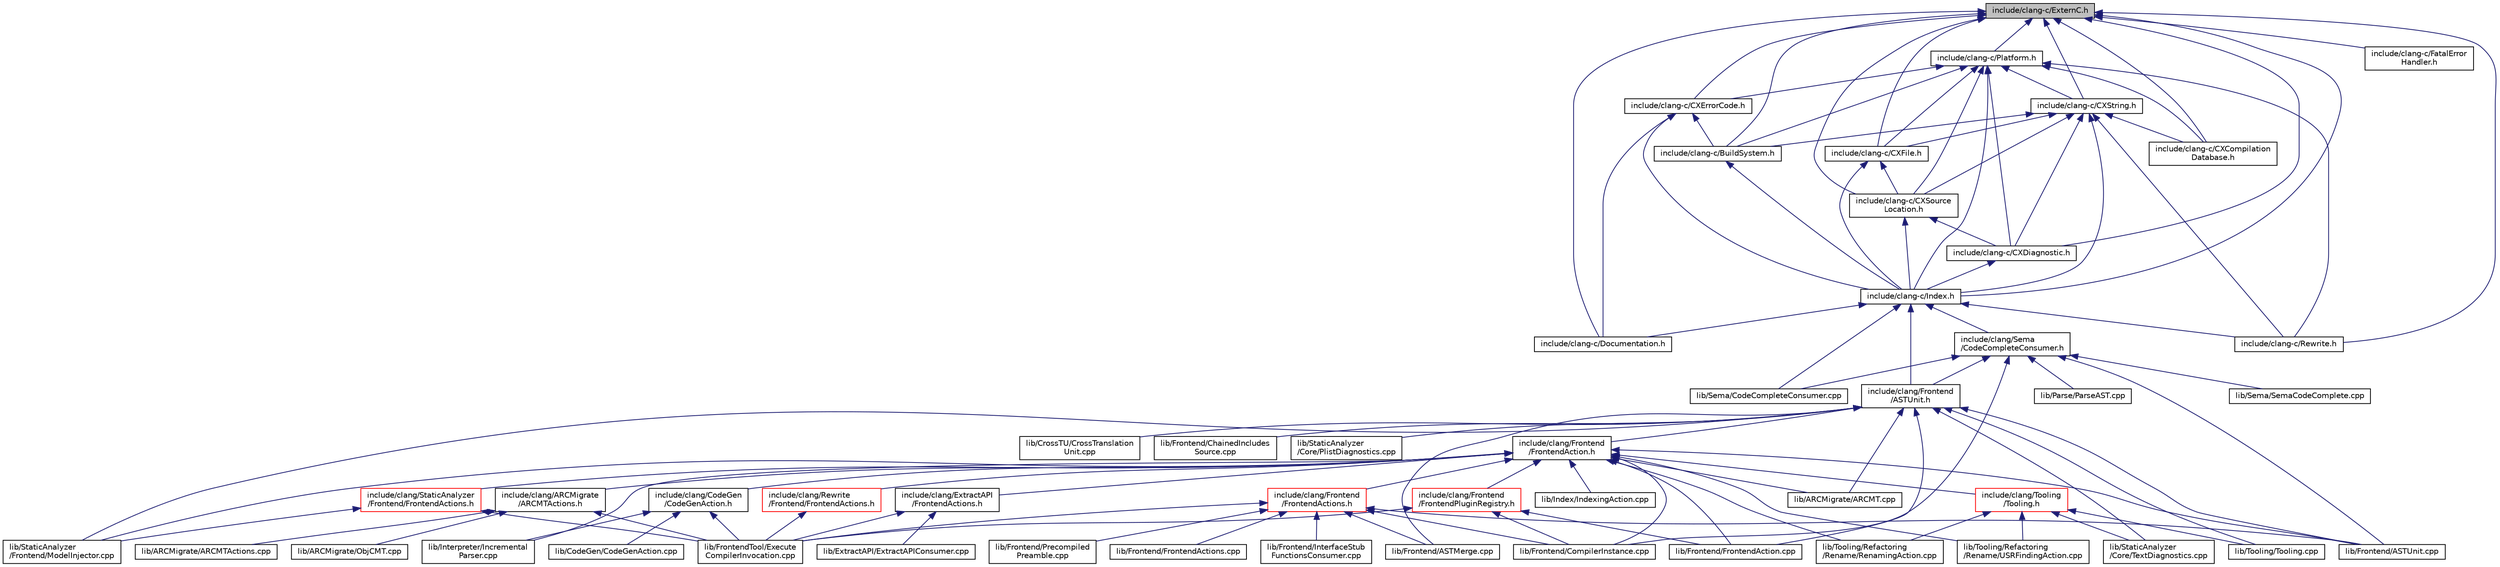 digraph "include/clang-c/ExternC.h"
{
 // LATEX_PDF_SIZE
  bgcolor="transparent";
  edge [fontname="Helvetica",fontsize="10",labelfontname="Helvetica",labelfontsize="10"];
  node [fontname="Helvetica",fontsize="10",shape=record];
  Node1 [label="include/clang-c/ExternC.h",height=0.2,width=0.4,color="black", fillcolor="grey75", style="filled", fontcolor="black",tooltip=" "];
  Node1 -> Node2 [dir="back",color="midnightblue",fontsize="10",style="solid",fontname="Helvetica"];
  Node2 [label="include/clang-c/BuildSystem.h",height=0.2,width=0.4,color="black",URL="$BuildSystem_8h.html",tooltip=" "];
  Node2 -> Node3 [dir="back",color="midnightblue",fontsize="10",style="solid",fontname="Helvetica"];
  Node3 [label="include/clang-c/Index.h",height=0.2,width=0.4,color="black",URL="$Index_8h.html",tooltip=" "];
  Node3 -> Node4 [dir="back",color="midnightblue",fontsize="10",style="solid",fontname="Helvetica"];
  Node4 [label="include/clang/Frontend\l/ASTUnit.h",height=0.2,width=0.4,color="black",URL="$ASTUnit_8h.html",tooltip=" "];
  Node4 -> Node5 [dir="back",color="midnightblue",fontsize="10",style="solid",fontname="Helvetica"];
  Node5 [label="include/clang/Frontend\l/FrontendAction.h",height=0.2,width=0.4,color="black",URL="$FrontendAction_8h.html",tooltip=" "];
  Node5 -> Node6 [dir="back",color="midnightblue",fontsize="10",style="solid",fontname="Helvetica"];
  Node6 [label="include/clang/ARCMigrate\l/ARCMTActions.h",height=0.2,width=0.4,color="black",URL="$ARCMTActions_8h.html",tooltip=" "];
  Node6 -> Node7 [dir="back",color="midnightblue",fontsize="10",style="solid",fontname="Helvetica"];
  Node7 [label="lib/ARCMigrate/ARCMTActions.cpp",height=0.2,width=0.4,color="black",URL="$ARCMTActions_8cpp.html",tooltip=" "];
  Node6 -> Node8 [dir="back",color="midnightblue",fontsize="10",style="solid",fontname="Helvetica"];
  Node8 [label="lib/ARCMigrate/ObjCMT.cpp",height=0.2,width=0.4,color="black",URL="$ObjCMT_8cpp.html",tooltip=" "];
  Node6 -> Node9 [dir="back",color="midnightblue",fontsize="10",style="solid",fontname="Helvetica"];
  Node9 [label="lib/FrontendTool/Execute\lCompilerInvocation.cpp",height=0.2,width=0.4,color="black",URL="$ExecuteCompilerInvocation_8cpp.html",tooltip=" "];
  Node5 -> Node10 [dir="back",color="midnightblue",fontsize="10",style="solid",fontname="Helvetica"];
  Node10 [label="include/clang/CodeGen\l/CodeGenAction.h",height=0.2,width=0.4,color="black",URL="$CodeGenAction_8h.html",tooltip=" "];
  Node10 -> Node11 [dir="back",color="midnightblue",fontsize="10",style="solid",fontname="Helvetica"];
  Node11 [label="lib/CodeGen/CodeGenAction.cpp",height=0.2,width=0.4,color="black",URL="$CodeGenAction_8cpp.html",tooltip=" "];
  Node10 -> Node9 [dir="back",color="midnightblue",fontsize="10",style="solid",fontname="Helvetica"];
  Node10 -> Node12 [dir="back",color="midnightblue",fontsize="10",style="solid",fontname="Helvetica"];
  Node12 [label="lib/Interpreter/Incremental\lParser.cpp",height=0.2,width=0.4,color="black",URL="$IncrementalParser_8cpp.html",tooltip=" "];
  Node5 -> Node13 [dir="back",color="midnightblue",fontsize="10",style="solid",fontname="Helvetica"];
  Node13 [label="include/clang/ExtractAPI\l/FrontendActions.h",height=0.2,width=0.4,color="black",URL="$ExtractAPI_2FrontendActions_8h.html",tooltip=" "];
  Node13 -> Node14 [dir="back",color="midnightblue",fontsize="10",style="solid",fontname="Helvetica"];
  Node14 [label="lib/ExtractAPI/ExtractAPIConsumer.cpp",height=0.2,width=0.4,color="black",URL="$ExtractAPIConsumer_8cpp.html",tooltip=" "];
  Node13 -> Node9 [dir="back",color="midnightblue",fontsize="10",style="solid",fontname="Helvetica"];
  Node5 -> Node15 [dir="back",color="midnightblue",fontsize="10",style="solid",fontname="Helvetica"];
  Node15 [label="include/clang/Frontend\l/FrontendActions.h",height=0.2,width=0.4,color="red",URL="$Frontend_2FrontendActions_8h.html",tooltip=" "];
  Node15 -> Node16 [dir="back",color="midnightblue",fontsize="10",style="solid",fontname="Helvetica"];
  Node16 [label="lib/Frontend/ASTMerge.cpp",height=0.2,width=0.4,color="black",URL="$ASTMerge_8cpp.html",tooltip=" "];
  Node15 -> Node17 [dir="back",color="midnightblue",fontsize="10",style="solid",fontname="Helvetica"];
  Node17 [label="lib/Frontend/ASTUnit.cpp",height=0.2,width=0.4,color="black",URL="$ASTUnit_8cpp.html",tooltip=" "];
  Node15 -> Node18 [dir="back",color="midnightblue",fontsize="10",style="solid",fontname="Helvetica"];
  Node18 [label="lib/Frontend/CompilerInstance.cpp",height=0.2,width=0.4,color="black",URL="$CompilerInstance_8cpp.html",tooltip=" "];
  Node15 -> Node19 [dir="back",color="midnightblue",fontsize="10",style="solid",fontname="Helvetica"];
  Node19 [label="lib/Frontend/FrontendActions.cpp",height=0.2,width=0.4,color="black",URL="$Frontend_2FrontendActions_8cpp.html",tooltip=" "];
  Node15 -> Node20 [dir="back",color="midnightblue",fontsize="10",style="solid",fontname="Helvetica"];
  Node20 [label="lib/Frontend/InterfaceStub\lFunctionsConsumer.cpp",height=0.2,width=0.4,color="black",URL="$InterfaceStubFunctionsConsumer_8cpp.html",tooltip=" "];
  Node15 -> Node21 [dir="back",color="midnightblue",fontsize="10",style="solid",fontname="Helvetica"];
  Node21 [label="lib/Frontend/Precompiled\lPreamble.cpp",height=0.2,width=0.4,color="black",URL="$PrecompiledPreamble_8cpp.html",tooltip=" "];
  Node15 -> Node9 [dir="back",color="midnightblue",fontsize="10",style="solid",fontname="Helvetica"];
  Node5 -> Node25 [dir="back",color="midnightblue",fontsize="10",style="solid",fontname="Helvetica"];
  Node25 [label="include/clang/Frontend\l/FrontendPluginRegistry.h",height=0.2,width=0.4,color="red",URL="$FrontendPluginRegistry_8h.html",tooltip=" "];
  Node25 -> Node18 [dir="back",color="midnightblue",fontsize="10",style="solid",fontname="Helvetica"];
  Node25 -> Node27 [dir="back",color="midnightblue",fontsize="10",style="solid",fontname="Helvetica"];
  Node27 [label="lib/Frontend/FrontendAction.cpp",height=0.2,width=0.4,color="black",URL="$FrontendAction_8cpp.html",tooltip=" "];
  Node25 -> Node9 [dir="back",color="midnightblue",fontsize="10",style="solid",fontname="Helvetica"];
  Node5 -> Node28 [dir="back",color="midnightblue",fontsize="10",style="solid",fontname="Helvetica"];
  Node28 [label="include/clang/Rewrite\l/Frontend/FrontendActions.h",height=0.2,width=0.4,color="red",URL="$Rewrite_2Frontend_2FrontendActions_8h.html",tooltip=" "];
  Node28 -> Node9 [dir="back",color="midnightblue",fontsize="10",style="solid",fontname="Helvetica"];
  Node5 -> Node29 [dir="back",color="midnightblue",fontsize="10",style="solid",fontname="Helvetica"];
  Node29 [label="include/clang/StaticAnalyzer\l/Frontend/FrontendActions.h",height=0.2,width=0.4,color="red",URL="$StaticAnalyzer_2Frontend_2FrontendActions_8h.html",tooltip=" "];
  Node29 -> Node9 [dir="back",color="midnightblue",fontsize="10",style="solid",fontname="Helvetica"];
  Node29 -> Node32 [dir="back",color="midnightblue",fontsize="10",style="solid",fontname="Helvetica"];
  Node32 [label="lib/StaticAnalyzer\l/Frontend/ModelInjector.cpp",height=0.2,width=0.4,color="black",URL="$ModelInjector_8cpp.html",tooltip=" "];
  Node5 -> Node33 [dir="back",color="midnightblue",fontsize="10",style="solid",fontname="Helvetica"];
  Node33 [label="include/clang/Tooling\l/Tooling.h",height=0.2,width=0.4,color="red",URL="$Tooling_8h.html",tooltip=" "];
  Node33 -> Node52 [dir="back",color="midnightblue",fontsize="10",style="solid",fontname="Helvetica"];
  Node52 [label="lib/StaticAnalyzer\l/Core/TextDiagnostics.cpp",height=0.2,width=0.4,color="black",URL="$TextDiagnostics_8cpp.html",tooltip=" "];
  Node33 -> Node44 [dir="back",color="midnightblue",fontsize="10",style="solid",fontname="Helvetica"];
  Node44 [label="lib/Tooling/Refactoring\l/Rename/RenamingAction.cpp",height=0.2,width=0.4,color="black",URL="$RenamingAction_8cpp.html",tooltip=" "];
  Node33 -> Node50 [dir="back",color="midnightblue",fontsize="10",style="solid",fontname="Helvetica"];
  Node50 [label="lib/Tooling/Refactoring\l/Rename/USRFindingAction.cpp",height=0.2,width=0.4,color="black",URL="$USRFindingAction_8cpp.html",tooltip=" "];
  Node33 -> Node58 [dir="back",color="midnightblue",fontsize="10",style="solid",fontname="Helvetica"];
  Node58 [label="lib/Tooling/Tooling.cpp",height=0.2,width=0.4,color="black",URL="$Tooling_8cpp.html",tooltip=" "];
  Node5 -> Node59 [dir="back",color="midnightblue",fontsize="10",style="solid",fontname="Helvetica"];
  Node59 [label="lib/ARCMigrate/ARCMT.cpp",height=0.2,width=0.4,color="black",URL="$ARCMT_8cpp.html",tooltip=" "];
  Node5 -> Node17 [dir="back",color="midnightblue",fontsize="10",style="solid",fontname="Helvetica"];
  Node5 -> Node18 [dir="back",color="midnightblue",fontsize="10",style="solid",fontname="Helvetica"];
  Node5 -> Node27 [dir="back",color="midnightblue",fontsize="10",style="solid",fontname="Helvetica"];
  Node5 -> Node60 [dir="back",color="midnightblue",fontsize="10",style="solid",fontname="Helvetica"];
  Node60 [label="lib/Index/IndexingAction.cpp",height=0.2,width=0.4,color="black",URL="$IndexingAction_8cpp.html",tooltip=" "];
  Node5 -> Node12 [dir="back",color="midnightblue",fontsize="10",style="solid",fontname="Helvetica"];
  Node5 -> Node32 [dir="back",color="midnightblue",fontsize="10",style="solid",fontname="Helvetica"];
  Node5 -> Node44 [dir="back",color="midnightblue",fontsize="10",style="solid",fontname="Helvetica"];
  Node5 -> Node50 [dir="back",color="midnightblue",fontsize="10",style="solid",fontname="Helvetica"];
  Node4 -> Node59 [dir="back",color="midnightblue",fontsize="10",style="solid",fontname="Helvetica"];
  Node4 -> Node61 [dir="back",color="midnightblue",fontsize="10",style="solid",fontname="Helvetica"];
  Node61 [label="lib/CrossTU/CrossTranslation\lUnit.cpp",height=0.2,width=0.4,color="black",URL="$CrossTranslationUnit_8cpp.html",tooltip=" "];
  Node4 -> Node16 [dir="back",color="midnightblue",fontsize="10",style="solid",fontname="Helvetica"];
  Node4 -> Node17 [dir="back",color="midnightblue",fontsize="10",style="solid",fontname="Helvetica"];
  Node4 -> Node62 [dir="back",color="midnightblue",fontsize="10",style="solid",fontname="Helvetica"];
  Node62 [label="lib/Frontend/ChainedIncludes\lSource.cpp",height=0.2,width=0.4,color="black",URL="$ChainedIncludesSource_8cpp.html",tooltip=" "];
  Node4 -> Node27 [dir="back",color="midnightblue",fontsize="10",style="solid",fontname="Helvetica"];
  Node4 -> Node63 [dir="back",color="midnightblue",fontsize="10",style="solid",fontname="Helvetica"];
  Node63 [label="lib/StaticAnalyzer\l/Core/PlistDiagnostics.cpp",height=0.2,width=0.4,color="black",URL="$PlistDiagnostics_8cpp.html",tooltip=" "];
  Node4 -> Node52 [dir="back",color="midnightblue",fontsize="10",style="solid",fontname="Helvetica"];
  Node4 -> Node32 [dir="back",color="midnightblue",fontsize="10",style="solid",fontname="Helvetica"];
  Node4 -> Node58 [dir="back",color="midnightblue",fontsize="10",style="solid",fontname="Helvetica"];
  Node3 -> Node64 [dir="back",color="midnightblue",fontsize="10",style="solid",fontname="Helvetica"];
  Node64 [label="include/clang/Sema\l/CodeCompleteConsumer.h",height=0.2,width=0.4,color="black",URL="$CodeCompleteConsumer_8h.html",tooltip=" "];
  Node64 -> Node4 [dir="back",color="midnightblue",fontsize="10",style="solid",fontname="Helvetica"];
  Node64 -> Node17 [dir="back",color="midnightblue",fontsize="10",style="solid",fontname="Helvetica"];
  Node64 -> Node18 [dir="back",color="midnightblue",fontsize="10",style="solid",fontname="Helvetica"];
  Node64 -> Node65 [dir="back",color="midnightblue",fontsize="10",style="solid",fontname="Helvetica"];
  Node65 [label="lib/Parse/ParseAST.cpp",height=0.2,width=0.4,color="black",URL="$ParseAST_8cpp.html",tooltip=" "];
  Node64 -> Node66 [dir="back",color="midnightblue",fontsize="10",style="solid",fontname="Helvetica"];
  Node66 [label="lib/Sema/CodeCompleteConsumer.cpp",height=0.2,width=0.4,color="black",URL="$CodeCompleteConsumer_8cpp.html",tooltip=" "];
  Node64 -> Node67 [dir="back",color="midnightblue",fontsize="10",style="solid",fontname="Helvetica"];
  Node67 [label="lib/Sema/SemaCodeComplete.cpp",height=0.2,width=0.4,color="black",URL="$SemaCodeComplete_8cpp.html",tooltip=" "];
  Node3 -> Node68 [dir="back",color="midnightblue",fontsize="10",style="solid",fontname="Helvetica"];
  Node68 [label="include/clang-c/Documentation.h",height=0.2,width=0.4,color="black",URL="$Documentation_8h.html",tooltip=" "];
  Node3 -> Node69 [dir="back",color="midnightblue",fontsize="10",style="solid",fontname="Helvetica"];
  Node69 [label="include/clang-c/Rewrite.h",height=0.2,width=0.4,color="black",URL="$Rewrite_8h.html",tooltip=" "];
  Node3 -> Node66 [dir="back",color="midnightblue",fontsize="10",style="solid",fontname="Helvetica"];
  Node1 -> Node70 [dir="back",color="midnightblue",fontsize="10",style="solid",fontname="Helvetica"];
  Node70 [label="include/clang-c/CXCompilation\lDatabase.h",height=0.2,width=0.4,color="black",URL="$CXCompilationDatabase_8h.html",tooltip=" "];
  Node1 -> Node71 [dir="back",color="midnightblue",fontsize="10",style="solid",fontname="Helvetica"];
  Node71 [label="include/clang-c/CXDiagnostic.h",height=0.2,width=0.4,color="black",URL="$CXDiagnostic_8h.html",tooltip=" "];
  Node71 -> Node3 [dir="back",color="midnightblue",fontsize="10",style="solid",fontname="Helvetica"];
  Node1 -> Node72 [dir="back",color="midnightblue",fontsize="10",style="solid",fontname="Helvetica"];
  Node72 [label="include/clang-c/CXErrorCode.h",height=0.2,width=0.4,color="black",URL="$CXErrorCode_8h.html",tooltip=" "];
  Node72 -> Node2 [dir="back",color="midnightblue",fontsize="10",style="solid",fontname="Helvetica"];
  Node72 -> Node68 [dir="back",color="midnightblue",fontsize="10",style="solid",fontname="Helvetica"];
  Node72 -> Node3 [dir="back",color="midnightblue",fontsize="10",style="solid",fontname="Helvetica"];
  Node1 -> Node73 [dir="back",color="midnightblue",fontsize="10",style="solid",fontname="Helvetica"];
  Node73 [label="include/clang-c/CXFile.h",height=0.2,width=0.4,color="black",URL="$CXFile_8h.html",tooltip=" "];
  Node73 -> Node74 [dir="back",color="midnightblue",fontsize="10",style="solid",fontname="Helvetica"];
  Node74 [label="include/clang-c/CXSource\lLocation.h",height=0.2,width=0.4,color="black",URL="$CXSourceLocation_8h.html",tooltip=" "];
  Node74 -> Node71 [dir="back",color="midnightblue",fontsize="10",style="solid",fontname="Helvetica"];
  Node74 -> Node3 [dir="back",color="midnightblue",fontsize="10",style="solid",fontname="Helvetica"];
  Node73 -> Node3 [dir="back",color="midnightblue",fontsize="10",style="solid",fontname="Helvetica"];
  Node1 -> Node74 [dir="back",color="midnightblue",fontsize="10",style="solid",fontname="Helvetica"];
  Node1 -> Node75 [dir="back",color="midnightblue",fontsize="10",style="solid",fontname="Helvetica"];
  Node75 [label="include/clang-c/CXString.h",height=0.2,width=0.4,color="black",URL="$CXString_8h.html",tooltip=" "];
  Node75 -> Node2 [dir="back",color="midnightblue",fontsize="10",style="solid",fontname="Helvetica"];
  Node75 -> Node70 [dir="back",color="midnightblue",fontsize="10",style="solid",fontname="Helvetica"];
  Node75 -> Node71 [dir="back",color="midnightblue",fontsize="10",style="solid",fontname="Helvetica"];
  Node75 -> Node73 [dir="back",color="midnightblue",fontsize="10",style="solid",fontname="Helvetica"];
  Node75 -> Node74 [dir="back",color="midnightblue",fontsize="10",style="solid",fontname="Helvetica"];
  Node75 -> Node3 [dir="back",color="midnightblue",fontsize="10",style="solid",fontname="Helvetica"];
  Node75 -> Node69 [dir="back",color="midnightblue",fontsize="10",style="solid",fontname="Helvetica"];
  Node1 -> Node68 [dir="back",color="midnightblue",fontsize="10",style="solid",fontname="Helvetica"];
  Node1 -> Node76 [dir="back",color="midnightblue",fontsize="10",style="solid",fontname="Helvetica"];
  Node76 [label="include/clang-c/FatalError\lHandler.h",height=0.2,width=0.4,color="black",URL="$FatalErrorHandler_8h.html",tooltip=" "];
  Node1 -> Node3 [dir="back",color="midnightblue",fontsize="10",style="solid",fontname="Helvetica"];
  Node1 -> Node77 [dir="back",color="midnightblue",fontsize="10",style="solid",fontname="Helvetica"];
  Node77 [label="include/clang-c/Platform.h",height=0.2,width=0.4,color="black",URL="$Platform_8h.html",tooltip=" "];
  Node77 -> Node2 [dir="back",color="midnightblue",fontsize="10",style="solid",fontname="Helvetica"];
  Node77 -> Node70 [dir="back",color="midnightblue",fontsize="10",style="solid",fontname="Helvetica"];
  Node77 -> Node71 [dir="back",color="midnightblue",fontsize="10",style="solid",fontname="Helvetica"];
  Node77 -> Node72 [dir="back",color="midnightblue",fontsize="10",style="solid",fontname="Helvetica"];
  Node77 -> Node73 [dir="back",color="midnightblue",fontsize="10",style="solid",fontname="Helvetica"];
  Node77 -> Node74 [dir="back",color="midnightblue",fontsize="10",style="solid",fontname="Helvetica"];
  Node77 -> Node75 [dir="back",color="midnightblue",fontsize="10",style="solid",fontname="Helvetica"];
  Node77 -> Node3 [dir="back",color="midnightblue",fontsize="10",style="solid",fontname="Helvetica"];
  Node77 -> Node69 [dir="back",color="midnightblue",fontsize="10",style="solid",fontname="Helvetica"];
  Node1 -> Node69 [dir="back",color="midnightblue",fontsize="10",style="solid",fontname="Helvetica"];
}
